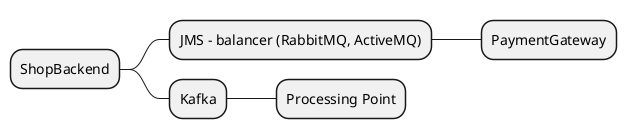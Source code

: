 @startmindmap

* ShopBackend
** JMS - balancer (RabbitMQ, ActiveMQ)
*** PaymentGateway
** Kafka
*** Processing Point

@endmindmap
